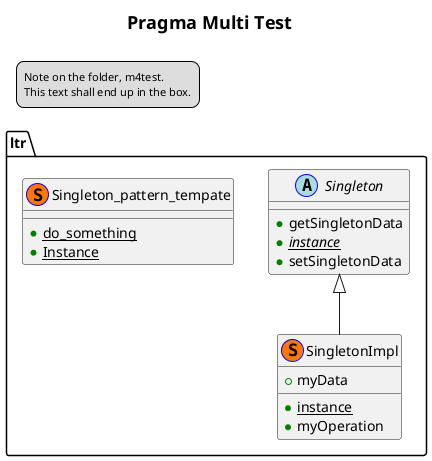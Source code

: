 {
  "sha1": "94q0ewgla45k2i49amr9pjruewals7l",
  "insertion": {
    "when": "2024-05-30T20:48:21.606Z",
    "user": "plantuml@gmail.com"
  }
}
@startuml
' 2022-06-29 19:54:38, m2uml 2.1, PlantUML 1.2022.7beta1, graphviz 2.44.1, Matlab R2018b, PCWIN64
    <style>
        visibilityIcon  {
            private  {
                LineColor Red
                BackgroundColor Red
            }
            protected  {
                LineColor DarkGoldenRod
                BackgroundColor DarkGoldenRod
            }
            public  {
                LineColor Green
                BackgroundColor Green
            }
        }
        legend  {
            FontSize 11
            Margin 16
            Padding 8
        }
        classDiagram  {
            linetype ortho
        }
        spot {
          LineColor blue
        }
    </style>
    title
        <font size=18>Pragma Multi Test</font>
    end title
    legend top left
        Note on the folder, m4test.
        This text shall end up in the box.
    end legend
    namespace ltr  {
        abstract class Singleton {
            __
            {method} + getSingletonData
            {method}{abstract}{static} + instance
            {method} + setSingletonData
        }
        class SingletonImpl <<(S,#FF7700)>> {
            {field} + myData
            __
            {method}{static} + instance
            {method} + myOperation
        }
        class Singleton_pattern_tempate <<(S,#FF7700)>> {
            __
            {method}{static} + do_something
            {method}{static} + Instance
        }
    }
    ltr.Singleton <|-- ltr.SingletonImpl
@enduml
